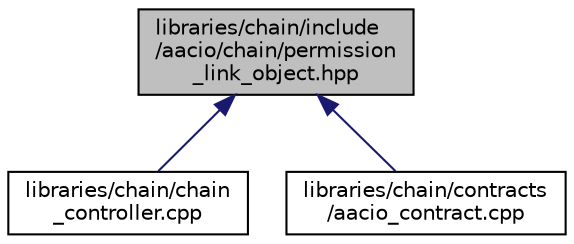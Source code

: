 digraph "libraries/chain/include/aacio/chain/permission_link_object.hpp"
{
  edge [fontname="Helvetica",fontsize="10",labelfontname="Helvetica",labelfontsize="10"];
  node [fontname="Helvetica",fontsize="10",shape=record];
  Node150 [label="libraries/chain/include\l/aacio/chain/permission\l_link_object.hpp",height=0.2,width=0.4,color="black", fillcolor="grey75", style="filled", fontcolor="black"];
  Node150 -> Node151 [dir="back",color="midnightblue",fontsize="10",style="solid",fontname="Helvetica"];
  Node151 [label="libraries/chain/chain\l_controller.cpp",height=0.2,width=0.4,color="black", fillcolor="white", style="filled",URL="$chain__controller_8cpp.html"];
  Node150 -> Node152 [dir="back",color="midnightblue",fontsize="10",style="solid",fontname="Helvetica"];
  Node152 [label="libraries/chain/contracts\l/aacio_contract.cpp",height=0.2,width=0.4,color="black", fillcolor="white", style="filled",URL="$aacio__contract_8cpp.html"];
}
